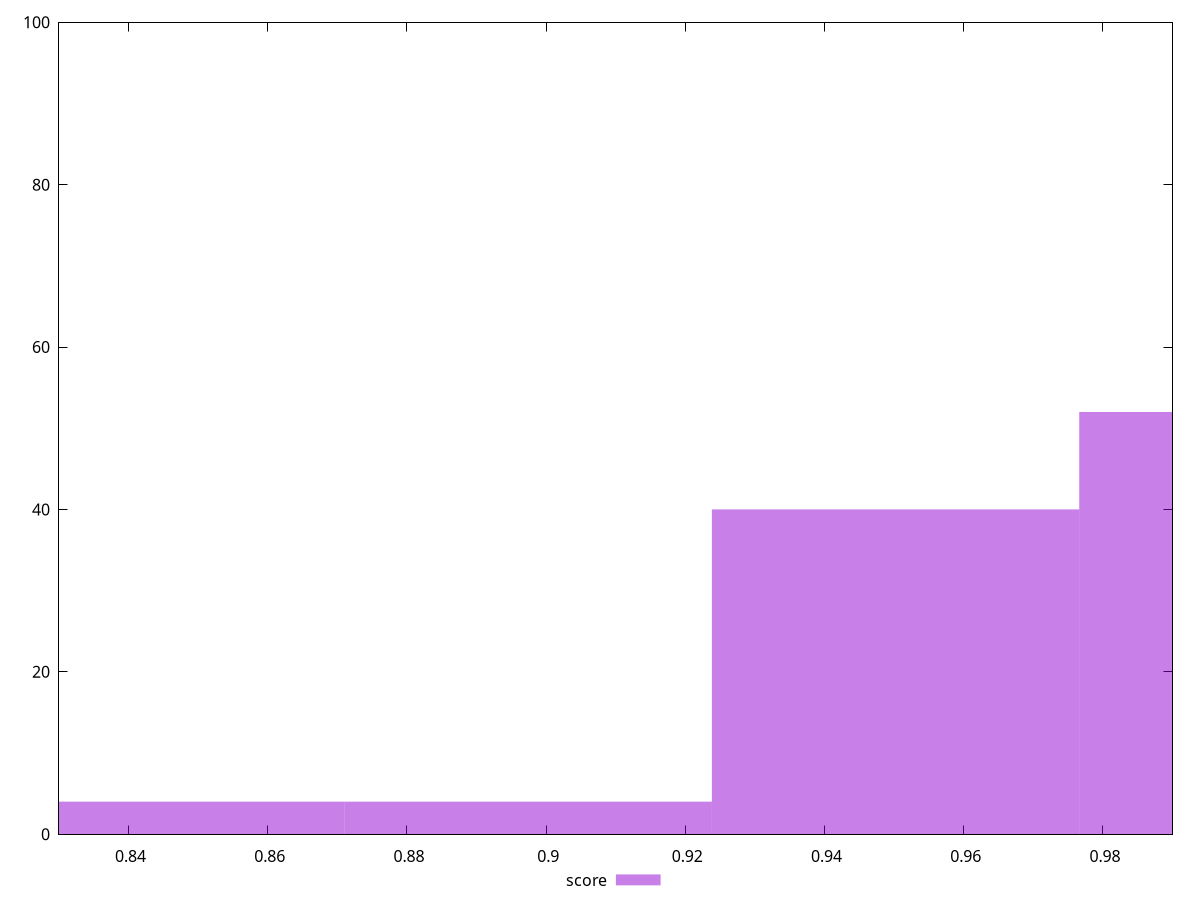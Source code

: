 reset

$score <<EOF
0.8446268784333721 4
0.8974160583354579 4
0.9502052382375437 40
1.0029944181396293 52
EOF

set key outside below
set boxwidth 0.05278917990208576
set xrange [0.83:0.99]
set yrange [0:100]
set trange [0:100]
set style fill transparent solid 0.5 noborder
set terminal svg size 640, 490 enhanced background rgb 'white'
set output "report_00019_2021-02-10T18-14-37.922Z//bootup-time/samples/pages+cached/score/histogram.svg"

plot $score title "score" with boxes

reset
